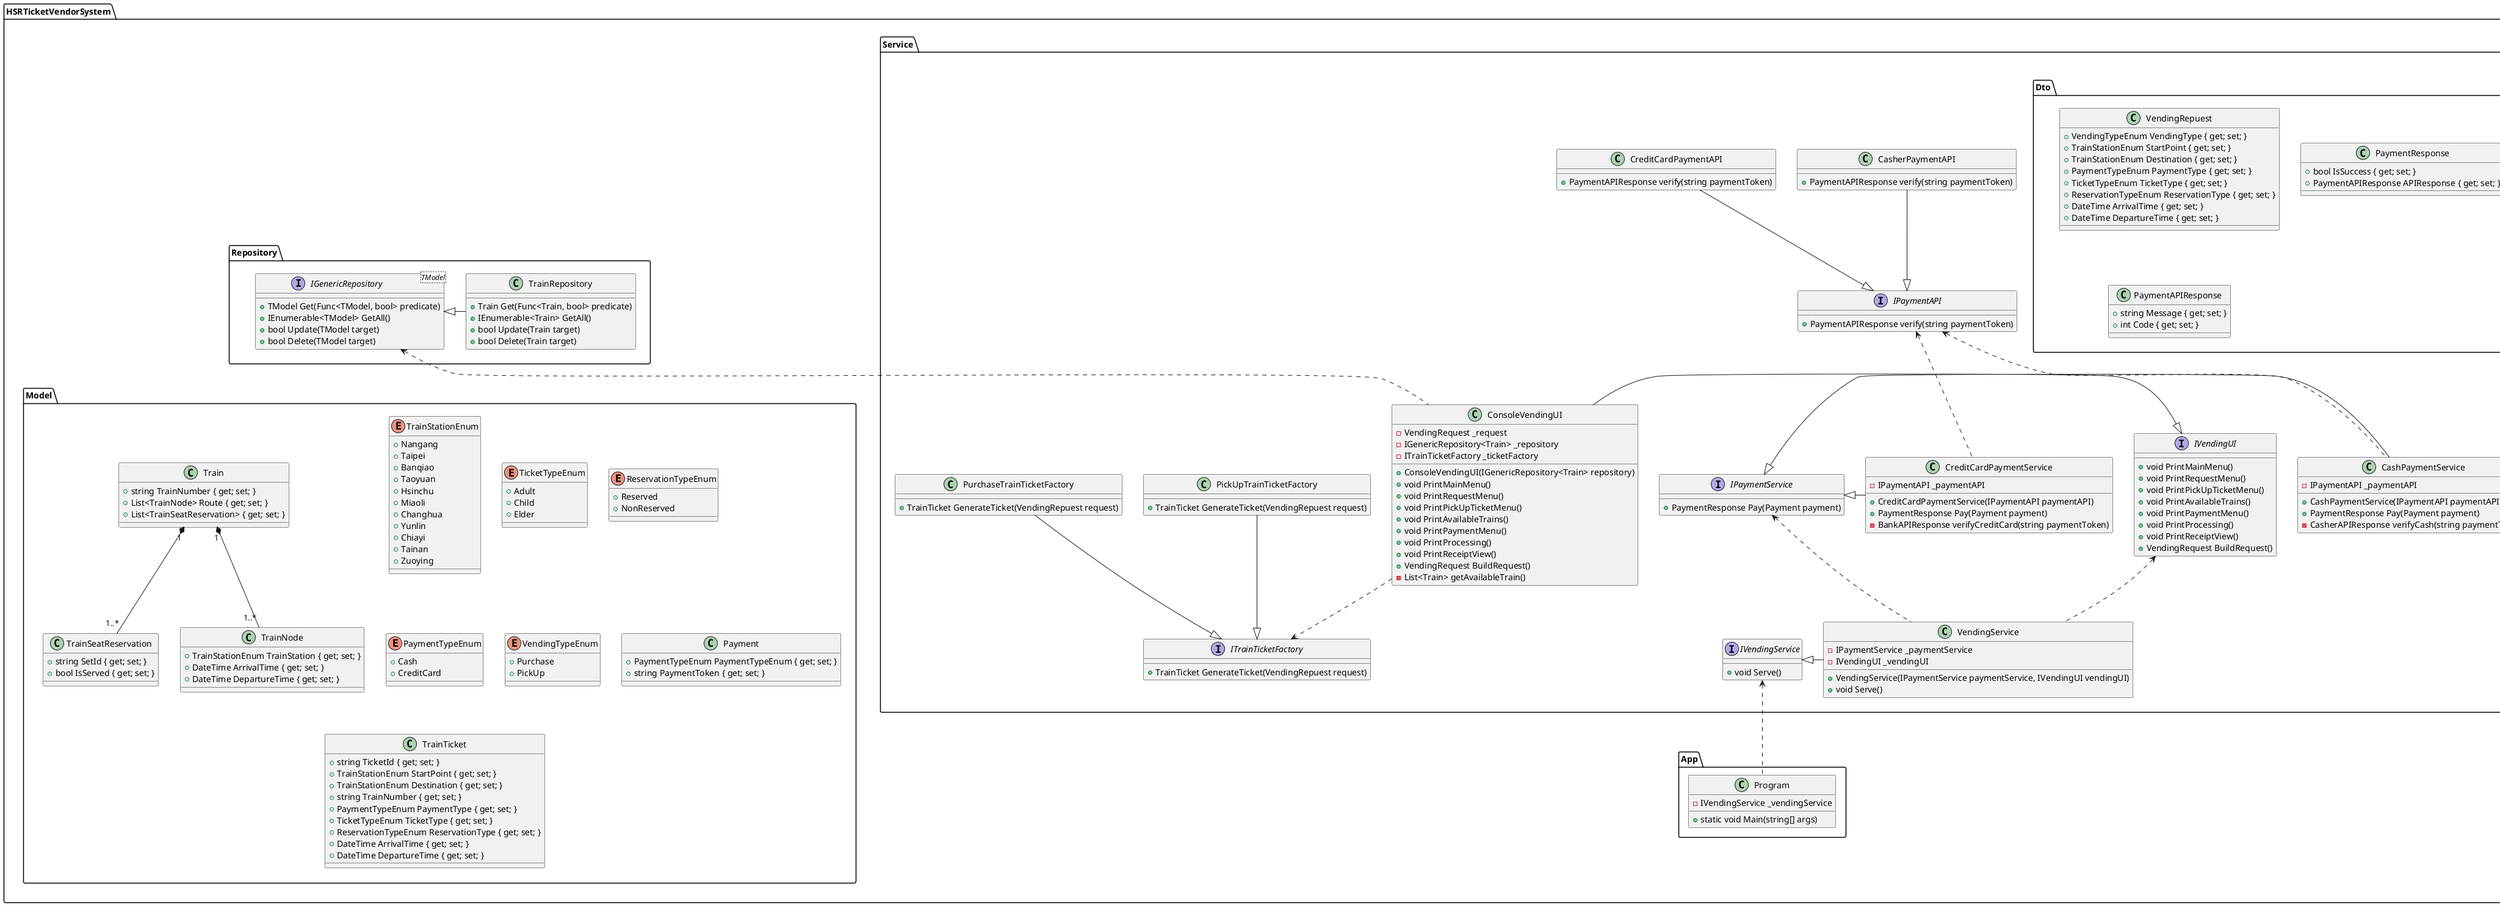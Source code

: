@startuml HSRTicketVendorSystem

namespace HSRTicketVendorSystem.App {
    class Program {
        - IVendingService _vendingService

        + static void Main(string[] args)
    }

    HSRTicketVendorSystem.Service.IVendingService <.. Program
}

namespace HSRTicketVendorSystem.Model {

    enum TrainStationEnum {
        + Nangang
        + Taipei
        + Banqiao
        + Taoyuan
        + Hsinchu
        + Miaoli
        + Changhua
        + Yunlin
        + Chiayi
        + Tainan
        + Zuoying
    }

    enum TicketTypeEnum {
        + Adult
        + Child
        + Elder
    }

    enum ReservationTypeEnum {
        + Reserved
        + NonReserved
    }

    enum PaymentTypeEnum {
        + Cash
        + CreditCard
    }

    enum VendingTypeEnum {
        + Purchase
        + PickUp
    }

    class Payment {
        + PaymentTypeEnum PaymentTypeEnum { get; set; }
        + string PaymentToken { get; set; }
    }

    class TrainTicket {
        + string TicketId { get; set; }
        + TrainStationEnum StartPoint { get; set; }
        + TrainStationEnum Destination { get; set; }
        + string TrainNumber { get; set; }
        + PaymentTypeEnum PaymentType { get; set; }
        + TicketTypeEnum TicketType { get; set; }
        + ReservationTypeEnum ReservationType { get; set; }
        + DateTime ArrivalTime { get; set; }
        + DateTime DepartureTime { get; set; }
    }

    class TrainSeatReservation {
        + string SetId { get; set; }
        + bool IsServed { get; set; }
    }

    class TrainNode {
        + TrainStationEnum TrainStation { get; set; }
        + DateTime ArrivalTime { get; set; }
        + DateTime DepartureTime { get; set; }
    }

    class Train {
        + string TrainNumber { get; set; }
        + List<TrainNode> Route { get; set; }
        + List<TrainSeatReservation> { get; set; }
    }

    Train "1" *-- "1..*" TrainNode
    Train "1" *-- "1..*" TrainSeatReservation
}

namespace HSRTicketVendorSystem.Repository {
    interface IGenericRepository<TModel> {
        + TModel Get(Func<TModel, bool> predicate)
        + IEnumerable<TModel> GetAll()
        + bool Update(TModel target)
        + bool Delete(TModel target)
    }

    class TrainRepository {
        + Train Get(Func<Train, bool> predicate)
        + IEnumerable<Train> GetAll()
        + bool Update(Train target)
        + bool Delete(Train target)
    }

    IGenericRepository <|- TrainRepository
}

namespace HSRTicketVendorSystem.Service.Dto {
    class VendingRepuest {
        + VendingTypeEnum VendingType { get; set; }
        + TrainStationEnum StartPoint { get; set; }
        + TrainStationEnum Destination { get; set; }
        + PaymentTypeEnum PaymentType { get; set; }
        + TicketTypeEnum TicketType { get; set; }
        + ReservationTypeEnum ReservationType { get; set; }
        + DateTime ArrivalTime { get; set; }
        + DateTime DepartureTime { get; set; }
    }

    class PaymentResponse {
        + bool IsSuccess { get; set; }
        + PaymentAPIResponse APIResponse { get; set; }
    }

    class PaymentAPIResponse {
        + string Message { get; set; }
        + int Code { get; set; }
    }
}

namespace HSRTicketVendorSystem.Service {
    interface IVendingUI {
        + void PrintMainMenu()
        + void PrintRequestMenu()
        + void PrintPickUpTicketMenu()
        + void PrintAvailableTrains()
        + void PrintPaymentMenu()
        + void PrintProcessing()
        + void PrintReceiptView()
        + VendingRequest BuildRequest()
    }

    interface IVendingService {
        + void Serve()
    }

    interface ITrainTicketFactory {
        + TrainTicket GenerateTicket(VendingRepuest request)
    }

    interface IPaymentService {
        + PaymentResponse Pay(Payment payment)
    }

    interface IPaymentAPI {
        + PaymentAPIResponse verify(string paymentToken)
    }

    class CreditCardPaymentAPI {
        + PaymentAPIResponse verify(string paymentToken)
    }

    class CasherPaymentAPI {
        + PaymentAPIResponse verify(string paymentToken)
    }

    IPaymentAPI <|-up- CreditCardPaymentAPI
    IPaymentAPI <|-up- CasherPaymentAPI

    class ConsoleVendingUI {
        - VendingRequest _request
        - IGenericRepository<Train> _repository
        - ITrainTicketFactory _ticketFactory

        + ConsoleVendingUI(IGenericRepository<Train> repository)
        + void PrintMainMenu()
        + void PrintRequestMenu()
        + void PrintPickUpTicketMenu()
        + void PrintAvailableTrains()
        + void PrintPaymentMenu()
        + void PrintProcessing()
        + void PrintReceiptView()
        + VendingRequest BuildRequest()
        - List<Train> getAvailableTrain()
    }

    HSRTicketVendorSystem.Repository.IGenericRepository <.down. ConsoleVendingUI
    ITrainTicketFactory <.up. ConsoleVendingUI

    class VendingService {
        - IPaymentService _paymentService
        - IVendingUI _vendingUI

        + VendingService(IPaymentService paymentService, IVendingUI vendingUI)
        + void Serve()
    }
    IPaymentService <.. VendingService
    IVendingUI <.. VendingService

    class PurchaseTrainTicketFactory {
        + TrainTicket GenerateTicket(VendingRepuest request)
    }

    class PickUpTrainTicketFactory {
        + TrainTicket GenerateTicket(VendingRepuest request)
    }

    class CreditCardPaymentService {
        - IPaymentAPI _paymentAPI

        + CreditCardPaymentService(IPaymentAPI paymentAPI)
        + PaymentResponse Pay(Payment payment)
        - BankAPIResponse verifyCreditCard(string paymentToken)
    }
    IPaymentAPI <.. CreditCardPaymentService

    class CashPaymentService {
        - IPaymentAPI _paymentAPI

        + CashPaymentService(IPaymentAPI paymentAPI)
        + PaymentResponse Pay(Payment payment)
        - CasherAPIResponse verifyCash(string paymentToken)
    }
    IPaymentAPI <.. CashPaymentService

    IVendingUI <|- ConsoleVendingUI
    IVendingService <|- VendingService
    ITrainTicketFactory <|-up- PurchaseTrainTicketFactory
    ITrainTicketFactory <|-up- PickUpTrainTicketFactory
    IPaymentService <|- CreditCardPaymentService
    IPaymentService <|- CashPaymentService
}

HSRTicketVendorSystem.Service -[hidden]down- HSRTicketVendorSystem.Service.Dto
HSRTicketVendorSystem.Model -[hidden]up- HSRTicketVendorSystem.Repository

@enduml